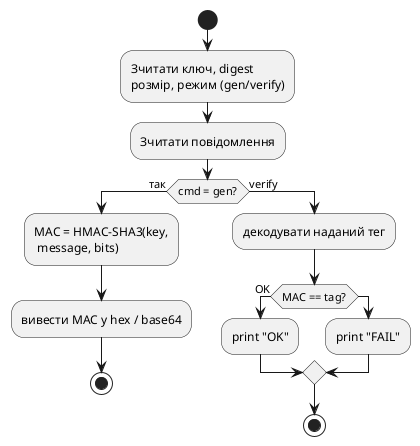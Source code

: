 @startuml
skinparam monochrome true
start
:Зчитати ключ, digest\nрозмір, режим (gen/verify);
:Зчитати повідомлення;
if (cmd = gen?) then (так)
  :MAC = HMAC-SHA3(key,\n message, bits);
  :вивести MAC у hex / base64;
  stop
else (verify)
  :декодувати наданий тег;
  if (MAC == tag?) then (OK)
    :print "OK";
  else
    :print "FAIL";
  endif
  stop
endif
@enduml